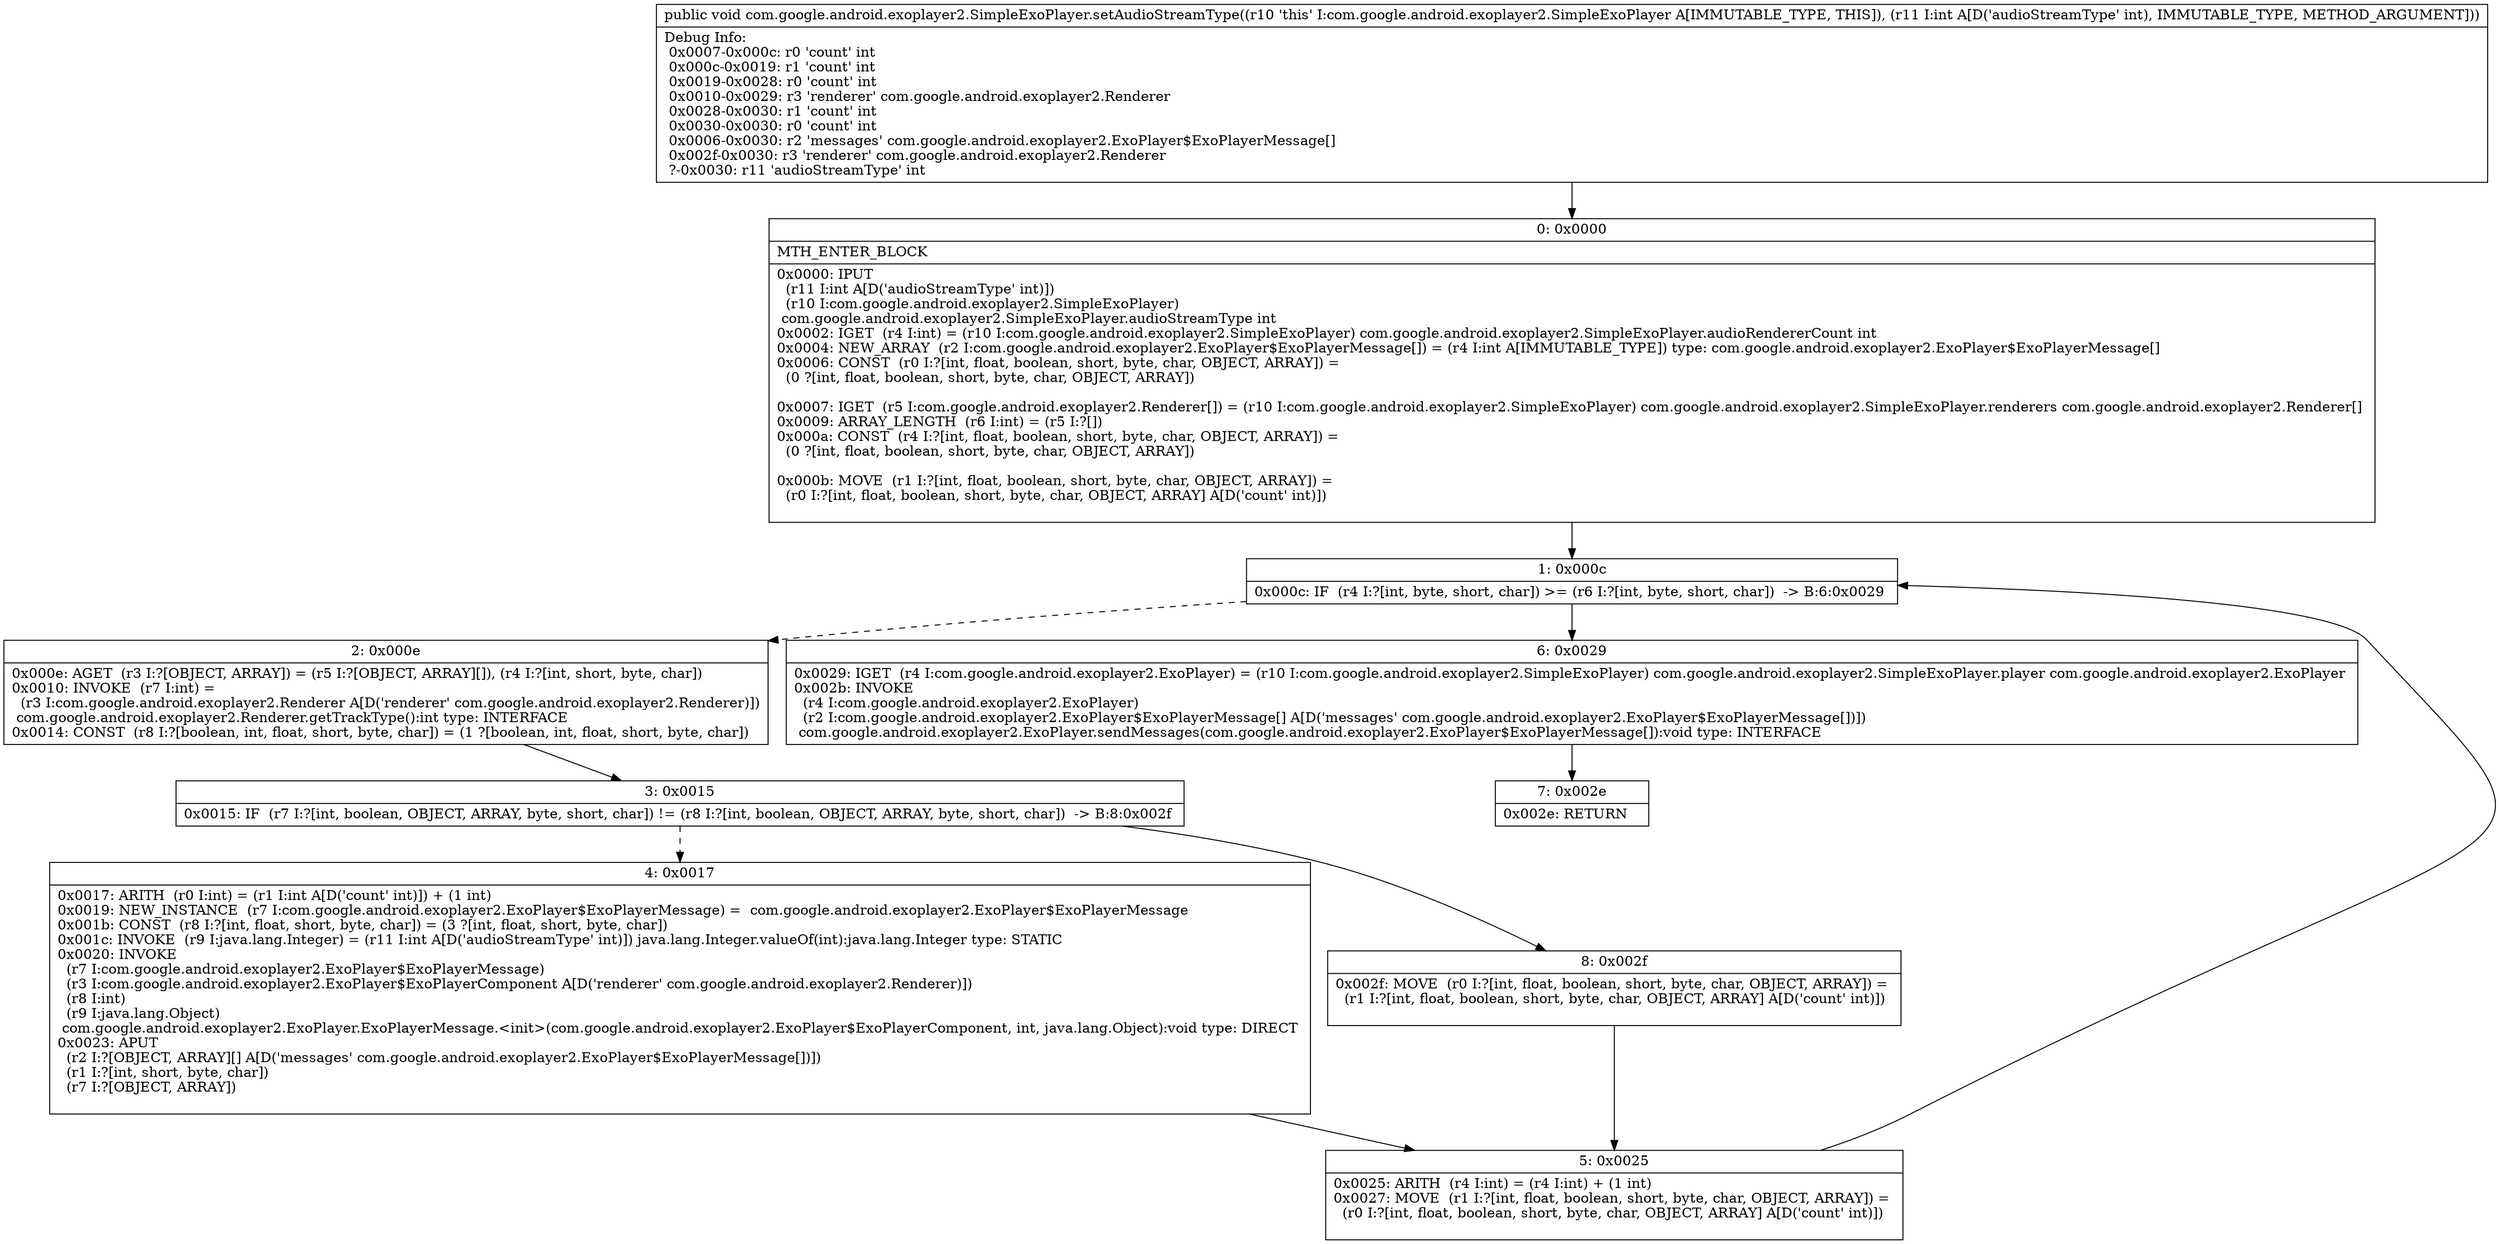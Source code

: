 digraph "CFG forcom.google.android.exoplayer2.SimpleExoPlayer.setAudioStreamType(I)V" {
Node_0 [shape=record,label="{0\:\ 0x0000|MTH_ENTER_BLOCK\l|0x0000: IPUT  \l  (r11 I:int A[D('audioStreamType' int)])\l  (r10 I:com.google.android.exoplayer2.SimpleExoPlayer)\l com.google.android.exoplayer2.SimpleExoPlayer.audioStreamType int \l0x0002: IGET  (r4 I:int) = (r10 I:com.google.android.exoplayer2.SimpleExoPlayer) com.google.android.exoplayer2.SimpleExoPlayer.audioRendererCount int \l0x0004: NEW_ARRAY  (r2 I:com.google.android.exoplayer2.ExoPlayer$ExoPlayerMessage[]) = (r4 I:int A[IMMUTABLE_TYPE]) type: com.google.android.exoplayer2.ExoPlayer$ExoPlayerMessage[] \l0x0006: CONST  (r0 I:?[int, float, boolean, short, byte, char, OBJECT, ARRAY]) = \l  (0 ?[int, float, boolean, short, byte, char, OBJECT, ARRAY])\l \l0x0007: IGET  (r5 I:com.google.android.exoplayer2.Renderer[]) = (r10 I:com.google.android.exoplayer2.SimpleExoPlayer) com.google.android.exoplayer2.SimpleExoPlayer.renderers com.google.android.exoplayer2.Renderer[] \l0x0009: ARRAY_LENGTH  (r6 I:int) = (r5 I:?[]) \l0x000a: CONST  (r4 I:?[int, float, boolean, short, byte, char, OBJECT, ARRAY]) = \l  (0 ?[int, float, boolean, short, byte, char, OBJECT, ARRAY])\l \l0x000b: MOVE  (r1 I:?[int, float, boolean, short, byte, char, OBJECT, ARRAY]) = \l  (r0 I:?[int, float, boolean, short, byte, char, OBJECT, ARRAY] A[D('count' int)])\l \l}"];
Node_1 [shape=record,label="{1\:\ 0x000c|0x000c: IF  (r4 I:?[int, byte, short, char]) \>= (r6 I:?[int, byte, short, char])  \-\> B:6:0x0029 \l}"];
Node_2 [shape=record,label="{2\:\ 0x000e|0x000e: AGET  (r3 I:?[OBJECT, ARRAY]) = (r5 I:?[OBJECT, ARRAY][]), (r4 I:?[int, short, byte, char]) \l0x0010: INVOKE  (r7 I:int) = \l  (r3 I:com.google.android.exoplayer2.Renderer A[D('renderer' com.google.android.exoplayer2.Renderer)])\l com.google.android.exoplayer2.Renderer.getTrackType():int type: INTERFACE \l0x0014: CONST  (r8 I:?[boolean, int, float, short, byte, char]) = (1 ?[boolean, int, float, short, byte, char]) \l}"];
Node_3 [shape=record,label="{3\:\ 0x0015|0x0015: IF  (r7 I:?[int, boolean, OBJECT, ARRAY, byte, short, char]) != (r8 I:?[int, boolean, OBJECT, ARRAY, byte, short, char])  \-\> B:8:0x002f \l}"];
Node_4 [shape=record,label="{4\:\ 0x0017|0x0017: ARITH  (r0 I:int) = (r1 I:int A[D('count' int)]) + (1 int) \l0x0019: NEW_INSTANCE  (r7 I:com.google.android.exoplayer2.ExoPlayer$ExoPlayerMessage) =  com.google.android.exoplayer2.ExoPlayer$ExoPlayerMessage \l0x001b: CONST  (r8 I:?[int, float, short, byte, char]) = (3 ?[int, float, short, byte, char]) \l0x001c: INVOKE  (r9 I:java.lang.Integer) = (r11 I:int A[D('audioStreamType' int)]) java.lang.Integer.valueOf(int):java.lang.Integer type: STATIC \l0x0020: INVOKE  \l  (r7 I:com.google.android.exoplayer2.ExoPlayer$ExoPlayerMessage)\l  (r3 I:com.google.android.exoplayer2.ExoPlayer$ExoPlayerComponent A[D('renderer' com.google.android.exoplayer2.Renderer)])\l  (r8 I:int)\l  (r9 I:java.lang.Object)\l com.google.android.exoplayer2.ExoPlayer.ExoPlayerMessage.\<init\>(com.google.android.exoplayer2.ExoPlayer$ExoPlayerComponent, int, java.lang.Object):void type: DIRECT \l0x0023: APUT  \l  (r2 I:?[OBJECT, ARRAY][] A[D('messages' com.google.android.exoplayer2.ExoPlayer$ExoPlayerMessage[])])\l  (r1 I:?[int, short, byte, char])\l  (r7 I:?[OBJECT, ARRAY])\l \l}"];
Node_5 [shape=record,label="{5\:\ 0x0025|0x0025: ARITH  (r4 I:int) = (r4 I:int) + (1 int) \l0x0027: MOVE  (r1 I:?[int, float, boolean, short, byte, char, OBJECT, ARRAY]) = \l  (r0 I:?[int, float, boolean, short, byte, char, OBJECT, ARRAY] A[D('count' int)])\l \l}"];
Node_6 [shape=record,label="{6\:\ 0x0029|0x0029: IGET  (r4 I:com.google.android.exoplayer2.ExoPlayer) = (r10 I:com.google.android.exoplayer2.SimpleExoPlayer) com.google.android.exoplayer2.SimpleExoPlayer.player com.google.android.exoplayer2.ExoPlayer \l0x002b: INVOKE  \l  (r4 I:com.google.android.exoplayer2.ExoPlayer)\l  (r2 I:com.google.android.exoplayer2.ExoPlayer$ExoPlayerMessage[] A[D('messages' com.google.android.exoplayer2.ExoPlayer$ExoPlayerMessage[])])\l com.google.android.exoplayer2.ExoPlayer.sendMessages(com.google.android.exoplayer2.ExoPlayer$ExoPlayerMessage[]):void type: INTERFACE \l}"];
Node_7 [shape=record,label="{7\:\ 0x002e|0x002e: RETURN   \l}"];
Node_8 [shape=record,label="{8\:\ 0x002f|0x002f: MOVE  (r0 I:?[int, float, boolean, short, byte, char, OBJECT, ARRAY]) = \l  (r1 I:?[int, float, boolean, short, byte, char, OBJECT, ARRAY] A[D('count' int)])\l \l}"];
MethodNode[shape=record,label="{public void com.google.android.exoplayer2.SimpleExoPlayer.setAudioStreamType((r10 'this' I:com.google.android.exoplayer2.SimpleExoPlayer A[IMMUTABLE_TYPE, THIS]), (r11 I:int A[D('audioStreamType' int), IMMUTABLE_TYPE, METHOD_ARGUMENT]))  | Debug Info:\l  0x0007\-0x000c: r0 'count' int\l  0x000c\-0x0019: r1 'count' int\l  0x0019\-0x0028: r0 'count' int\l  0x0010\-0x0029: r3 'renderer' com.google.android.exoplayer2.Renderer\l  0x0028\-0x0030: r1 'count' int\l  0x0030\-0x0030: r0 'count' int\l  0x0006\-0x0030: r2 'messages' com.google.android.exoplayer2.ExoPlayer$ExoPlayerMessage[]\l  0x002f\-0x0030: r3 'renderer' com.google.android.exoplayer2.Renderer\l  ?\-0x0030: r11 'audioStreamType' int\l}"];
MethodNode -> Node_0;
Node_0 -> Node_1;
Node_1 -> Node_2[style=dashed];
Node_1 -> Node_6;
Node_2 -> Node_3;
Node_3 -> Node_4[style=dashed];
Node_3 -> Node_8;
Node_4 -> Node_5;
Node_5 -> Node_1;
Node_6 -> Node_7;
Node_8 -> Node_5;
}


